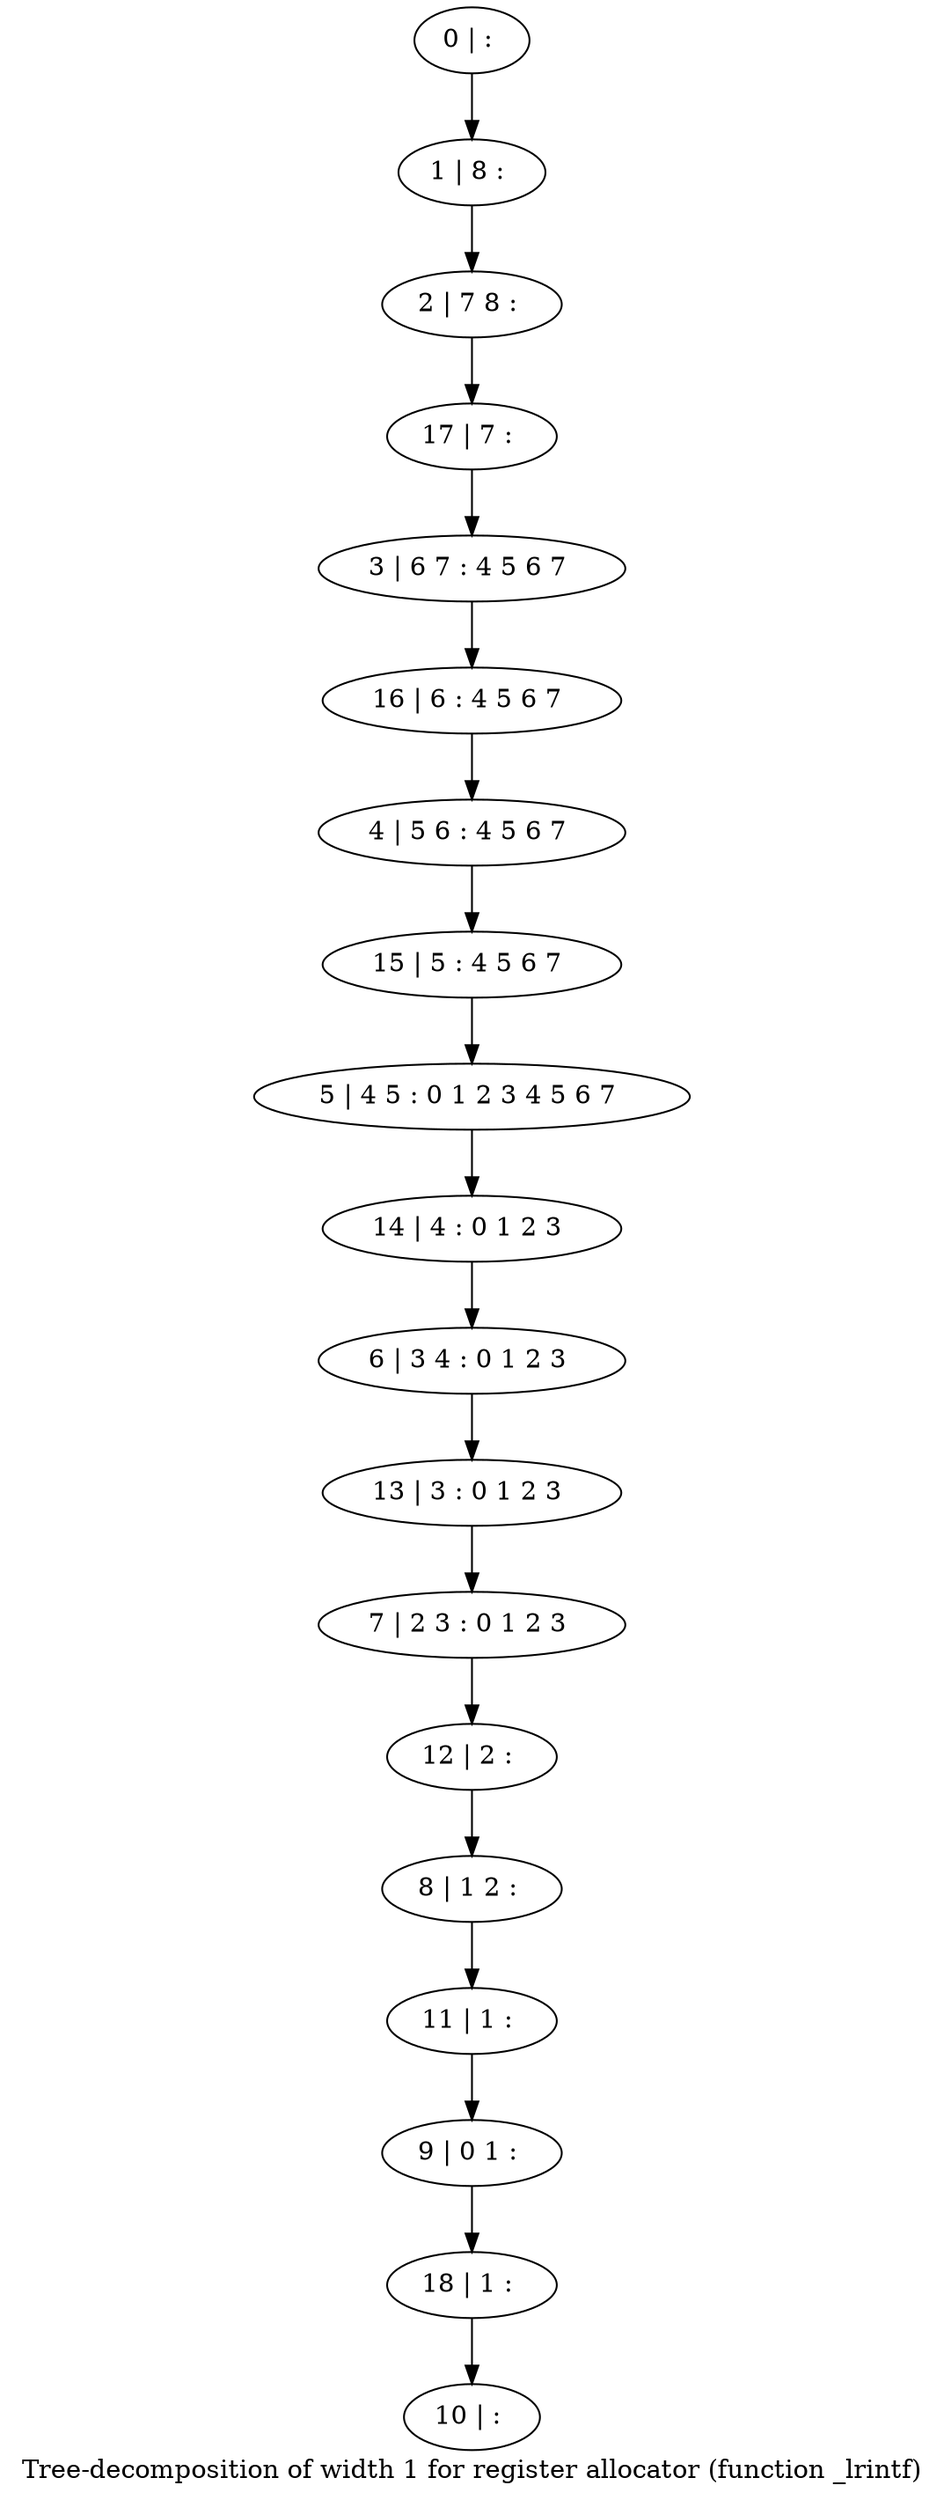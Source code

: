 digraph G {
graph [label="Tree-decomposition of width 1 for register allocator (function _lrintf)"]
0[label="0 | : "];
1[label="1 | 8 : "];
2[label="2 | 7 8 : "];
3[label="3 | 6 7 : 4 5 6 7 "];
4[label="4 | 5 6 : 4 5 6 7 "];
5[label="5 | 4 5 : 0 1 2 3 4 5 6 7 "];
6[label="6 | 3 4 : 0 1 2 3 "];
7[label="7 | 2 3 : 0 1 2 3 "];
8[label="8 | 1 2 : "];
9[label="9 | 0 1 : "];
10[label="10 | : "];
11[label="11 | 1 : "];
12[label="12 | 2 : "];
13[label="13 | 3 : 0 1 2 3 "];
14[label="14 | 4 : 0 1 2 3 "];
15[label="15 | 5 : 4 5 6 7 "];
16[label="16 | 6 : 4 5 6 7 "];
17[label="17 | 7 : "];
18[label="18 | 1 : "];
0->1 ;
1->2 ;
11->9 ;
8->11 ;
12->8 ;
7->12 ;
13->7 ;
6->13 ;
14->6 ;
5->14 ;
15->5 ;
4->15 ;
16->4 ;
3->16 ;
17->3 ;
2->17 ;
18->10 ;
9->18 ;
}
